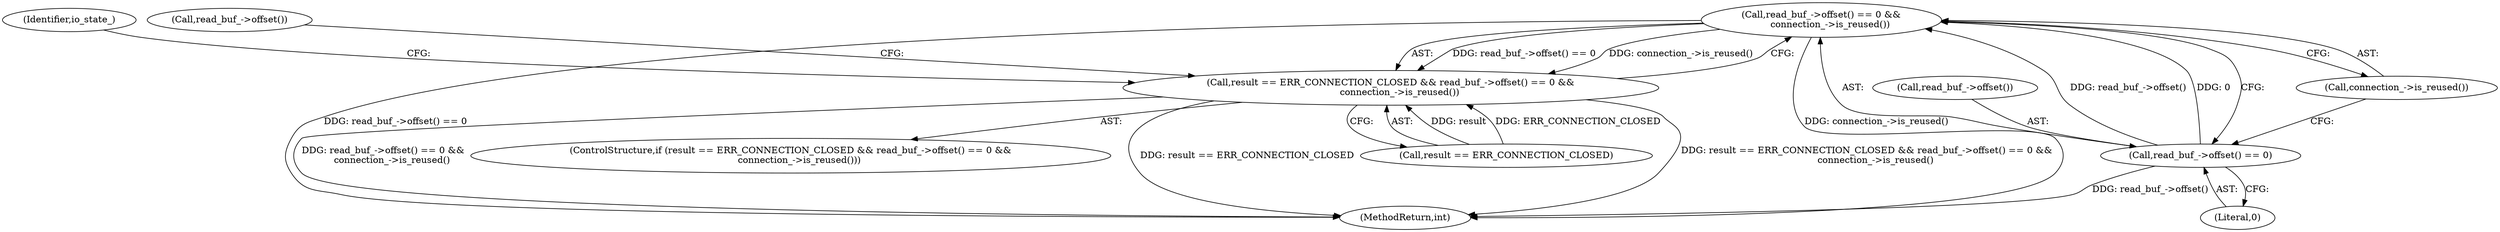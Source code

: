 digraph "0_Chrome_9c18dbcb79e5f700c453d1ac01fb6d8768e4844a@API" {
"1000133" [label="(Call,read_buf_->offset() == 0 &&\n      connection_->is_reused())"];
"1000134" [label="(Call,read_buf_->offset() == 0)"];
"1000129" [label="(Call,result == ERR_CONNECTION_CLOSED && read_buf_->offset() == 0 &&\n      connection_->is_reused())"];
"1000210" [label="(MethodReturn,int)"];
"1000140" [label="(Identifier,io_state_)"];
"1000130" [label="(Call,result == ERR_CONNECTION_CLOSED)"];
"1000136" [label="(Literal,0)"];
"1000137" [label="(Call,connection_->is_reused())"];
"1000133" [label="(Call,read_buf_->offset() == 0 &&\n      connection_->is_reused())"];
"1000129" [label="(Call,result == ERR_CONNECTION_CLOSED && read_buf_->offset() == 0 &&\n      connection_->is_reused())"];
"1000147" [label="(Call,read_buf_->offset())"];
"1000134" [label="(Call,read_buf_->offset() == 0)"];
"1000128" [label="(ControlStructure,if (result == ERR_CONNECTION_CLOSED && read_buf_->offset() == 0 &&\n      connection_->is_reused()))"];
"1000135" [label="(Call,read_buf_->offset())"];
"1000133" -> "1000129"  [label="AST: "];
"1000133" -> "1000134"  [label="CFG: "];
"1000133" -> "1000137"  [label="CFG: "];
"1000134" -> "1000133"  [label="AST: "];
"1000137" -> "1000133"  [label="AST: "];
"1000129" -> "1000133"  [label="CFG: "];
"1000133" -> "1000210"  [label="DDG: read_buf_->offset() == 0"];
"1000133" -> "1000210"  [label="DDG: connection_->is_reused()"];
"1000133" -> "1000129"  [label="DDG: read_buf_->offset() == 0"];
"1000133" -> "1000129"  [label="DDG: connection_->is_reused()"];
"1000134" -> "1000133"  [label="DDG: read_buf_->offset()"];
"1000134" -> "1000133"  [label="DDG: 0"];
"1000134" -> "1000136"  [label="CFG: "];
"1000135" -> "1000134"  [label="AST: "];
"1000136" -> "1000134"  [label="AST: "];
"1000137" -> "1000134"  [label="CFG: "];
"1000134" -> "1000210"  [label="DDG: read_buf_->offset()"];
"1000129" -> "1000128"  [label="AST: "];
"1000129" -> "1000130"  [label="CFG: "];
"1000130" -> "1000129"  [label="AST: "];
"1000140" -> "1000129"  [label="CFG: "];
"1000147" -> "1000129"  [label="CFG: "];
"1000129" -> "1000210"  [label="DDG: read_buf_->offset() == 0 &&\n      connection_->is_reused()"];
"1000129" -> "1000210"  [label="DDG: result == ERR_CONNECTION_CLOSED"];
"1000129" -> "1000210"  [label="DDG: result == ERR_CONNECTION_CLOSED && read_buf_->offset() == 0 &&\n      connection_->is_reused()"];
"1000130" -> "1000129"  [label="DDG: result"];
"1000130" -> "1000129"  [label="DDG: ERR_CONNECTION_CLOSED"];
}
